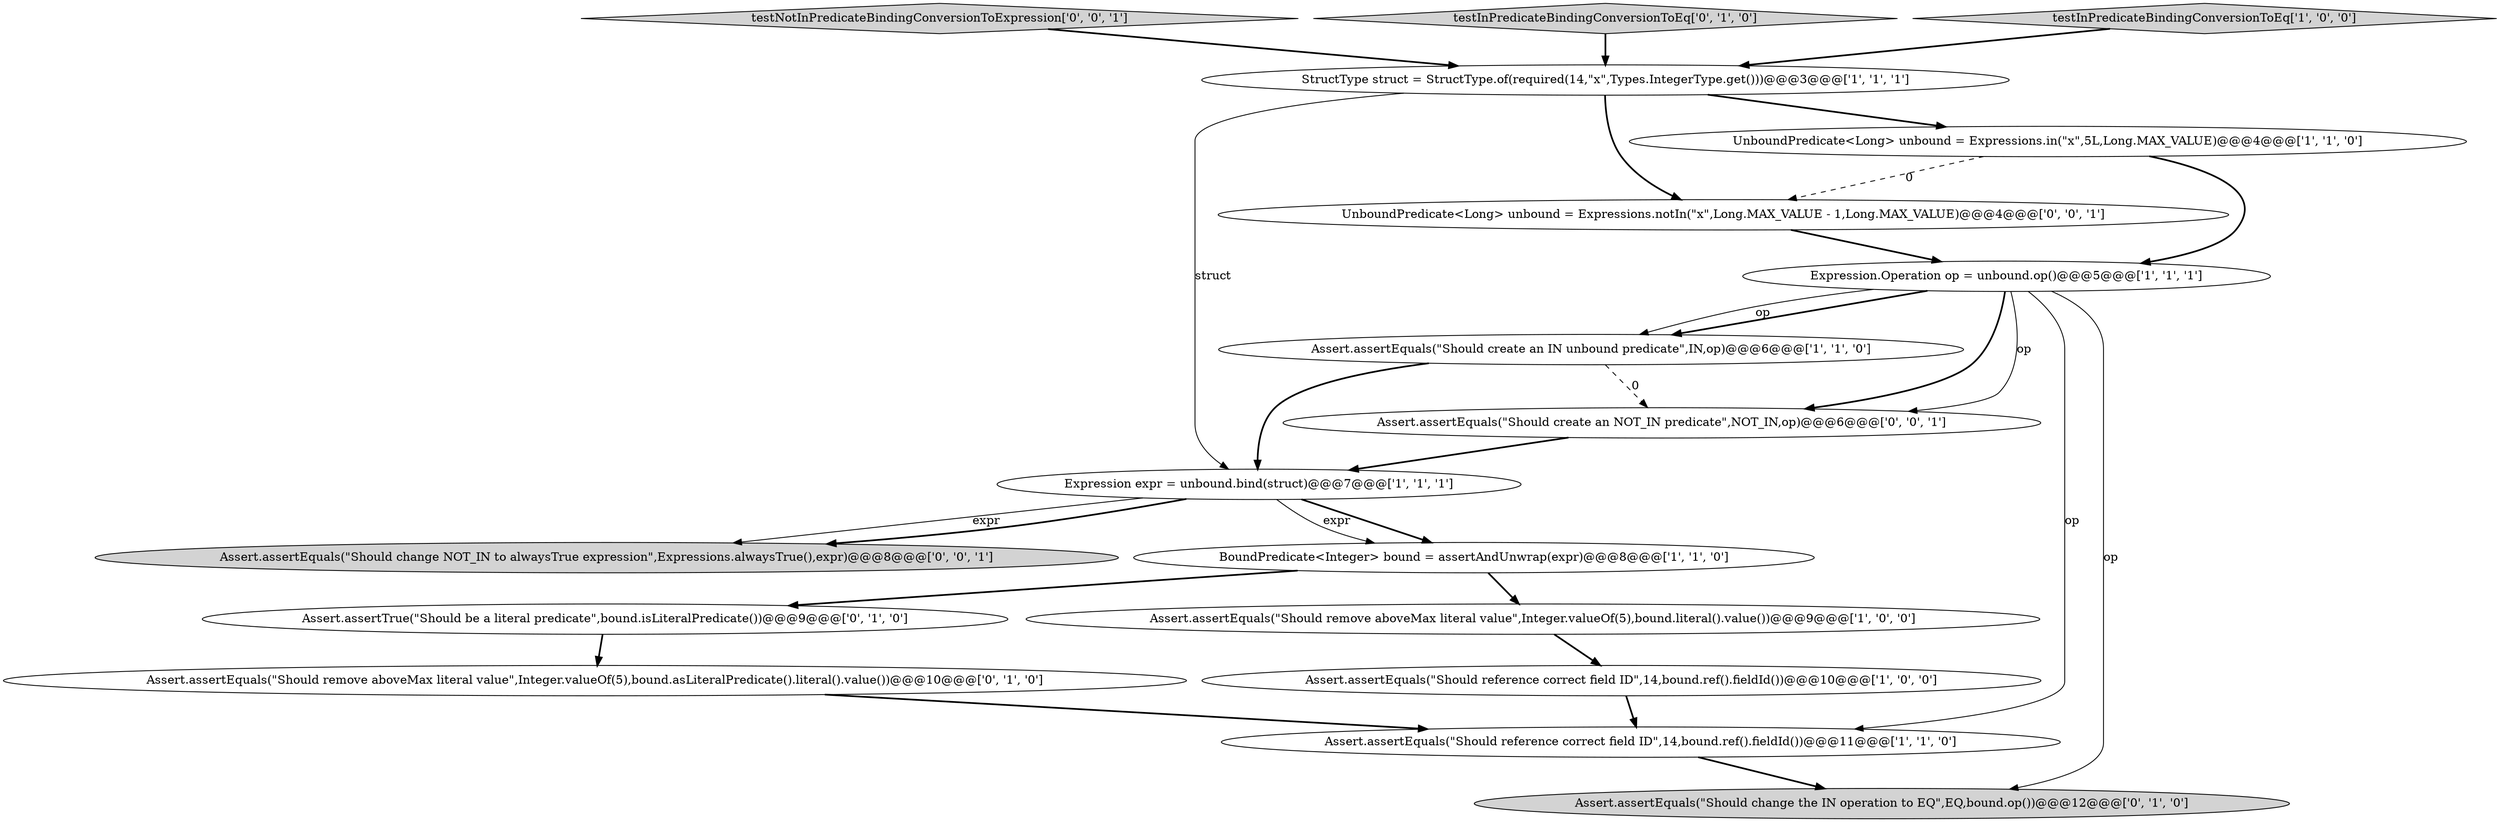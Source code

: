 digraph {
1 [style = filled, label = "Expression.Operation op = unbound.op()@@@5@@@['1', '1', '1']", fillcolor = white, shape = ellipse image = "AAA0AAABBB1BBB"];
15 [style = filled, label = "Assert.assertEquals(\"Should create an NOT_IN predicate\",NOT_IN,op)@@@6@@@['0', '0', '1']", fillcolor = white, shape = ellipse image = "AAA0AAABBB3BBB"];
13 [style = filled, label = "Assert.assertEquals(\"Should remove aboveMax literal value\",Integer.valueOf(5),bound.asLiteralPredicate().literal().value())@@@10@@@['0', '1', '0']", fillcolor = white, shape = ellipse image = "AAA1AAABBB2BBB"];
17 [style = filled, label = "testNotInPredicateBindingConversionToExpression['0', '0', '1']", fillcolor = lightgray, shape = diamond image = "AAA0AAABBB3BBB"];
5 [style = filled, label = "StructType struct = StructType.of(required(14,\"x\",Types.IntegerType.get()))@@@3@@@['1', '1', '1']", fillcolor = white, shape = ellipse image = "AAA0AAABBB1BBB"];
11 [style = filled, label = "Assert.assertEquals(\"Should change the IN operation to EQ\",EQ,bound.op())@@@12@@@['0', '1', '0']", fillcolor = lightgray, shape = ellipse image = "AAA0AAABBB2BBB"];
10 [style = filled, label = "Assert.assertTrue(\"Should be a literal predicate\",bound.isLiteralPredicate())@@@9@@@['0', '1', '0']", fillcolor = white, shape = ellipse image = "AAA0AAABBB2BBB"];
14 [style = filled, label = "Assert.assertEquals(\"Should change NOT_IN to alwaysTrue expression\",Expressions.alwaysTrue(),expr)@@@8@@@['0', '0', '1']", fillcolor = lightgray, shape = ellipse image = "AAA0AAABBB3BBB"];
6 [style = filled, label = "Assert.assertEquals(\"Should remove aboveMax literal value\",Integer.valueOf(5),bound.literal().value())@@@9@@@['1', '0', '0']", fillcolor = white, shape = ellipse image = "AAA0AAABBB1BBB"];
12 [style = filled, label = "testInPredicateBindingConversionToEq['0', '1', '0']", fillcolor = lightgray, shape = diamond image = "AAA0AAABBB2BBB"];
7 [style = filled, label = "Assert.assertEquals(\"Should reference correct field ID\",14,bound.ref().fieldId())@@@10@@@['1', '0', '0']", fillcolor = white, shape = ellipse image = "AAA0AAABBB1BBB"];
8 [style = filled, label = "testInPredicateBindingConversionToEq['1', '0', '0']", fillcolor = lightgray, shape = diamond image = "AAA0AAABBB1BBB"];
2 [style = filled, label = "Expression expr = unbound.bind(struct)@@@7@@@['1', '1', '1']", fillcolor = white, shape = ellipse image = "AAA0AAABBB1BBB"];
9 [style = filled, label = "Assert.assertEquals(\"Should create an IN unbound predicate\",IN,op)@@@6@@@['1', '1', '0']", fillcolor = white, shape = ellipse image = "AAA0AAABBB1BBB"];
0 [style = filled, label = "UnboundPredicate<Long> unbound = Expressions.in(\"x\",5L,Long.MAX_VALUE)@@@4@@@['1', '1', '0']", fillcolor = white, shape = ellipse image = "AAA0AAABBB1BBB"];
16 [style = filled, label = "UnboundPredicate<Long> unbound = Expressions.notIn(\"x\",Long.MAX_VALUE - 1,Long.MAX_VALUE)@@@4@@@['0', '0', '1']", fillcolor = white, shape = ellipse image = "AAA0AAABBB3BBB"];
4 [style = filled, label = "BoundPredicate<Integer> bound = assertAndUnwrap(expr)@@@8@@@['1', '1', '0']", fillcolor = white, shape = ellipse image = "AAA0AAABBB1BBB"];
3 [style = filled, label = "Assert.assertEquals(\"Should reference correct field ID\",14,bound.ref().fieldId())@@@11@@@['1', '1', '0']", fillcolor = white, shape = ellipse image = "AAA0AAABBB1BBB"];
4->6 [style = bold, label=""];
1->15 [style = solid, label="op"];
3->11 [style = bold, label=""];
1->9 [style = bold, label=""];
2->4 [style = bold, label=""];
8->5 [style = bold, label=""];
1->3 [style = solid, label="op"];
9->2 [style = bold, label=""];
0->1 [style = bold, label=""];
15->2 [style = bold, label=""];
7->3 [style = bold, label=""];
2->14 [style = solid, label="expr"];
0->16 [style = dashed, label="0"];
12->5 [style = bold, label=""];
5->0 [style = bold, label=""];
16->1 [style = bold, label=""];
10->13 [style = bold, label=""];
9->15 [style = dashed, label="0"];
1->9 [style = solid, label="op"];
2->4 [style = solid, label="expr"];
1->15 [style = bold, label=""];
4->10 [style = bold, label=""];
13->3 [style = bold, label=""];
2->14 [style = bold, label=""];
6->7 [style = bold, label=""];
5->2 [style = solid, label="struct"];
5->16 [style = bold, label=""];
17->5 [style = bold, label=""];
1->11 [style = solid, label="op"];
}
